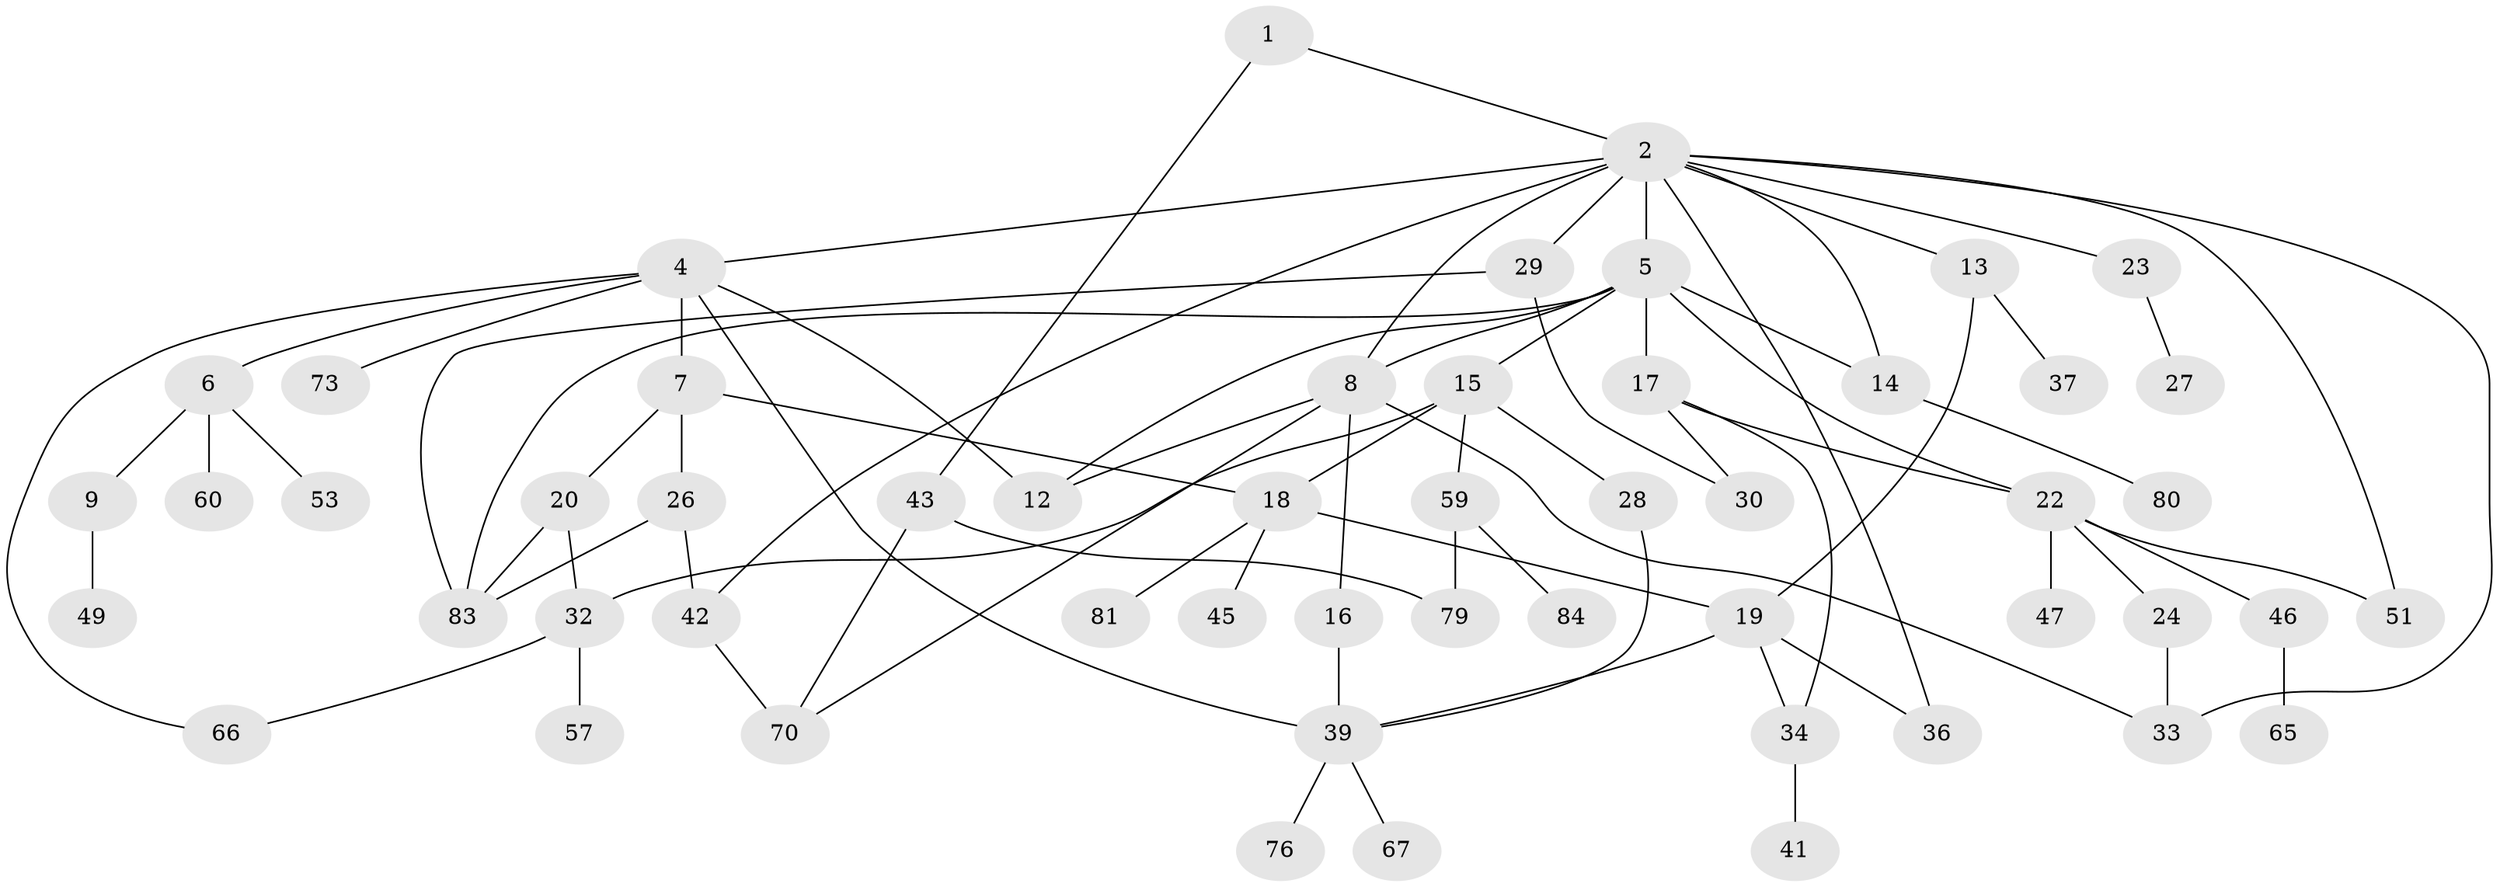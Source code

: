 // Generated by graph-tools (version 1.1) at 2025/23/03/03/25 07:23:31]
// undirected, 54 vertices, 78 edges
graph export_dot {
graph [start="1"]
  node [color=gray90,style=filled];
  1;
  2 [super="+3"];
  4 [super="+31"];
  5 [super="+78"];
  6 [super="+48"];
  7 [super="+10"];
  8 [super="+11"];
  9 [super="+40"];
  12 [super="+21"];
  13;
  14 [super="+50"];
  15 [super="+61"];
  16 [super="+75"];
  17 [super="+85"];
  18 [super="+63"];
  19 [super="+35"];
  20 [super="+74"];
  22 [super="+38"];
  23 [super="+25"];
  24 [super="+72"];
  26 [super="+82"];
  27;
  28 [super="+56"];
  29 [super="+69"];
  30 [super="+58"];
  32 [super="+44"];
  33 [super="+68"];
  34 [super="+52"];
  36;
  37;
  39 [super="+64"];
  41;
  42 [super="+62"];
  43 [super="+55"];
  45 [super="+71"];
  46;
  47 [super="+54"];
  49;
  51;
  53;
  57;
  59 [super="+86"];
  60;
  65;
  66 [super="+77"];
  67;
  70;
  73;
  76;
  79;
  80;
  81;
  83;
  84;
  1 -- 2;
  1 -- 43;
  2 -- 4;
  2 -- 23;
  2 -- 33;
  2 -- 29 [weight=2];
  2 -- 36;
  2 -- 5;
  2 -- 42;
  2 -- 13;
  2 -- 51;
  2 -- 8;
  2 -- 14;
  4 -- 6;
  4 -- 7;
  4 -- 73;
  4 -- 66;
  4 -- 12;
  4 -- 39;
  5 -- 8;
  5 -- 12;
  5 -- 14;
  5 -- 15;
  5 -- 17;
  5 -- 83;
  5 -- 22;
  6 -- 9;
  6 -- 53;
  6 -- 60;
  7 -- 20;
  7 -- 26;
  7 -- 18;
  8 -- 70;
  8 -- 33;
  8 -- 16;
  8 -- 12;
  9 -- 49;
  13 -- 19;
  13 -- 37;
  14 -- 80;
  15 -- 18;
  15 -- 28;
  15 -- 59;
  15 -- 32;
  16 -- 39 [weight=2];
  17 -- 22;
  17 -- 30;
  17 -- 34;
  18 -- 45;
  18 -- 81;
  18 -- 19;
  19 -- 34;
  19 -- 36;
  19 -- 39;
  20 -- 32;
  20 -- 83;
  22 -- 24;
  22 -- 46;
  22 -- 47;
  22 -- 51;
  23 -- 27;
  24 -- 33;
  26 -- 42;
  26 -- 83;
  28 -- 39;
  29 -- 30;
  29 -- 83;
  32 -- 57;
  32 -- 66;
  34 -- 41;
  39 -- 67;
  39 -- 76;
  42 -- 70;
  43 -- 70;
  43 -- 79;
  46 -- 65;
  59 -- 84;
  59 -- 79;
}
